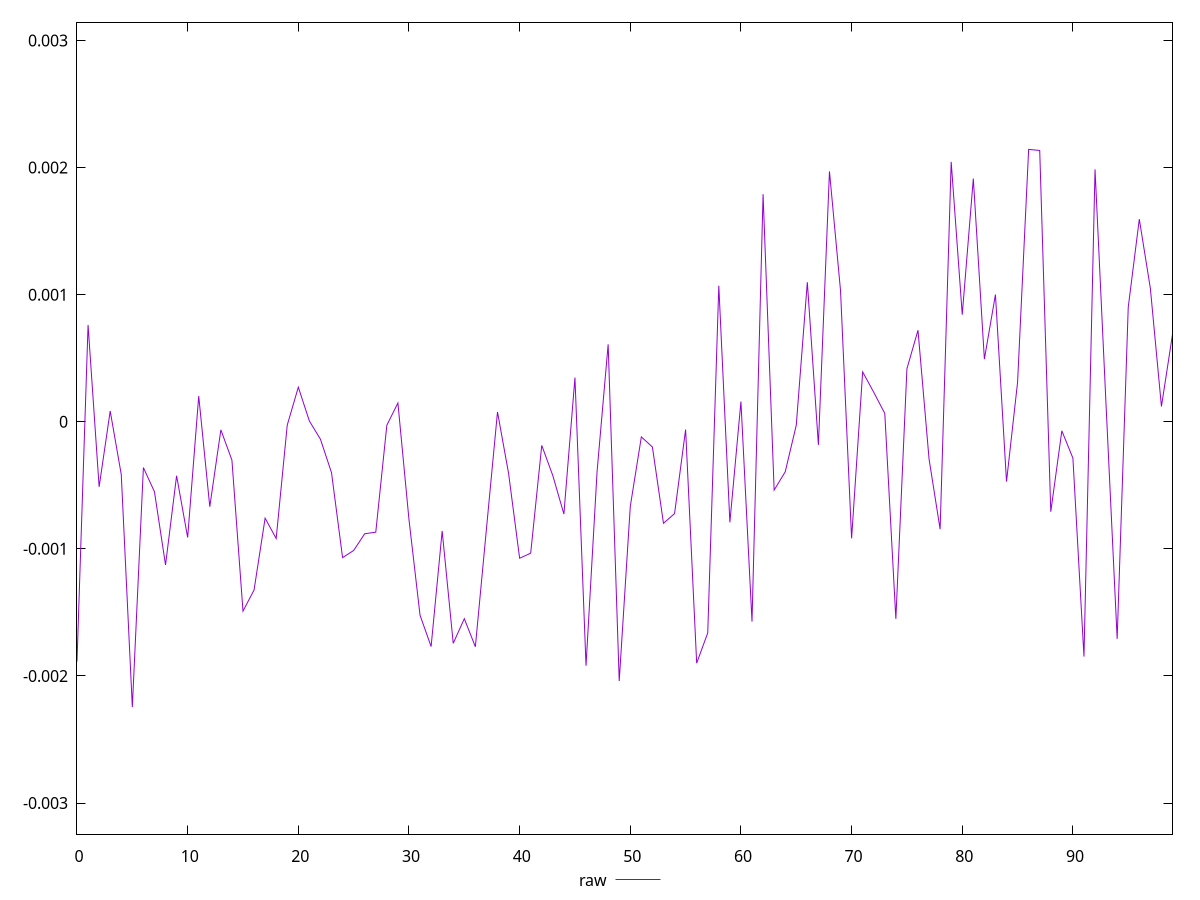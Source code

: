 reset

$raw <<EOF
0 -0.001886411867294473
1 0.0007613776891923829
2 -0.000512005558216036
3 0.00008429104179056707
4 -0.000415412892791478
5 -0.0022441742399421285
6 -0.0003606867244831391
7 -0.0005509528267900494
8 -0.0011265014245390587
9 -0.0004247715962312715
10 -0.0009103916115190347
11 0.0002017393926360217
12 -0.0006685418121528536
13 -0.00006387846396075647
14 -0.00030196411515293065
15 -0.0014897243065323002
16 -0.001323727840833136
17 -0.0007587590370643993
18 -0.00091867462273411
19 -0.000026226178423205405
20 0.0002716921542079781
21 0.000005857583921059506
22 -0.00013766518169931185
23 -0.00040062323969063866
24 -0.0010689328294510747
25 -0.0010127680928450177
26 -0.000881053085222383
27 -0.0008689672686219896
28 -0.000027442662189747225
29 0.00014733960519486278
30 -0.0007692122624986522
31 -0.0015221488833622116
32 -0.001768522368509068
33 -0.0008594511432990809
34 -0.0017430044336411363
35 -0.0015494022155033316
36 -0.0017701812005510625
37 -0.0008439091551931871
38 0.00007700918459043194
39 -0.0004053345847716272
40 -0.0010737792627725784
41 -0.0010337141886437291
42 -0.0001860676611027623
43 -0.0004240089252133594
44 -0.0007261293233333299
45 0.00034722906284714584
46 -0.001919228838611045
47 -0.00039052472980331544
48 0.0006089668484039717
49 -0.002039463022776433
50 -0.0006662785529820664
51 -0.00011927672745458609
52 -0.00019894323775207224
53 -0.0007984702011594264
54 -0.0007228917061573303
55 -0.00006185913819985178
56 -0.0018990597546768573
57 -0.0016612775265073098
58 0.0010700237682801936
59 -0.0007913746401293387
60 0.00015847918714317552
61 -0.001571884518189242
62 0.0017896506363438982
63 -0.0005376945563964194
64 -0.000394335575066245
65 -0.00002740244704053079
66 0.0010976302709217985
67 -0.00018208696167877053
68 0.0019693926406006705
69 0.001031328644871387
70 -0.0009175639058726453
71 0.0003922627539526381
72 0.00023191918082654251
73 0.00006544768126584277
74 -0.0015506707449333044
75 0.0004169874193394152
76 0.0007197449674574371
77 -0.0002928204967102582
78 -0.0008454454324229004
79 0.0020443730860827992
80 0.0008427850212373355
81 0.0019128237299185678
82 0.0004927658610138671
83 0.0010002511263334437
84 -0.000470735533729727
85 0.0003103957552610512
86 0.0021423566453296523
87 0.0021341757412343177
88 -0.0007080336704919643
89 -0.00007137574944331618
90 -0.0002865711692122739
91 -0.0018471620611915087
92 0.0019852128685066217
93 0.00012349532073605772
94 -0.0017080626274003521
95 0.0009004419460786313
96 0.0015936796437129718
97 0.0010491670190122613
98 0.0001200652372919173
99 0.0006868987405927537
EOF

set key outside below
set xrange [0:99]
set yrange [-0.0032441742399421285:0.0031423566453296524]
set trange [-0.0032441742399421285:0.0031423566453296524]
set terminal svg size 640, 500 enhanced background rgb 'white'
set output "report_00018_2021-02-10T15-25-16.877Z/meta/pScore-difference/samples/pages+cached+noadtech+nomedia/raw/values.svg"

plot $raw title "raw" with line

reset

